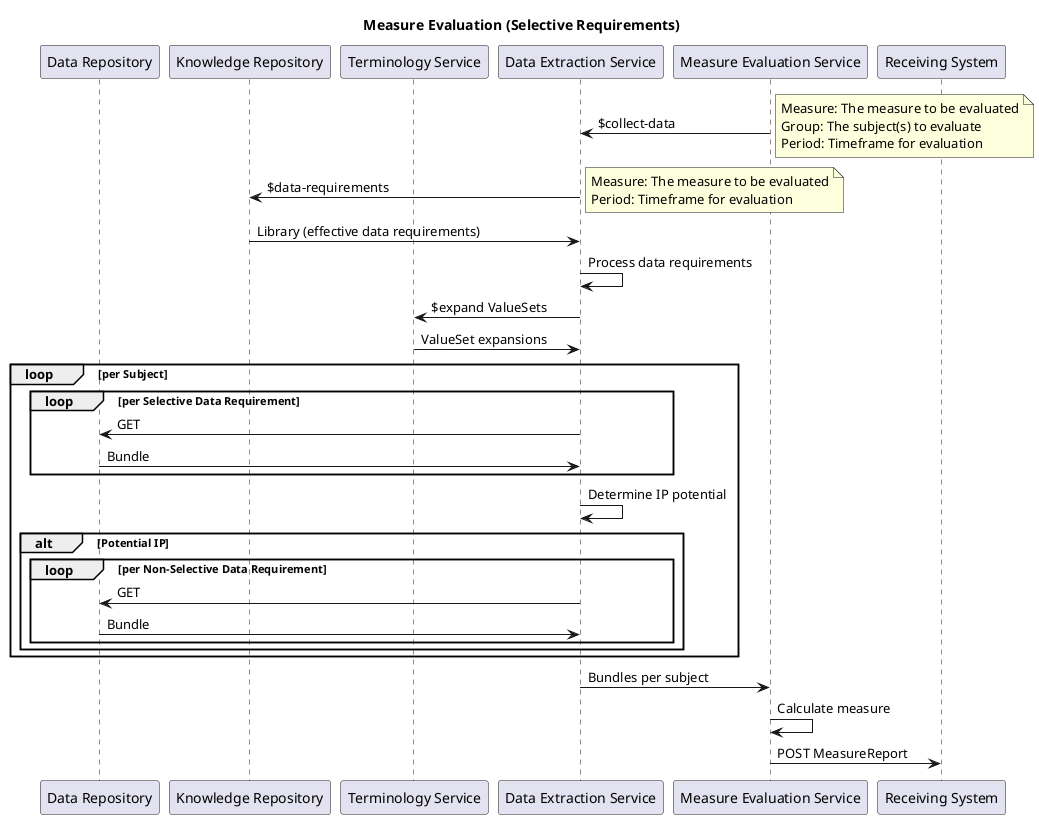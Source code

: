 @startuml Measure_Evaluation_Selective
title Measure Evaluation (Selective Requirements)
participant "Data Repository" as DR
participant "Knowledge Repository" as Repository
participant "Terminology Service" as TS
participant "Data Extraction Service" as Extractor
participant "Measure Evaluation Service" as Evaluator
participant "Receiving System" as Receiver

Evaluator -> Extractor: $collect-data
note right: Measure: The measure to be evaluated\nGroup: The subject(s) to evaluate\nPeriod: Timeframe for evaluation
Extractor -> Repository: $data-requirements
note right: Measure: The measure to be evaluated\nPeriod: Timeframe for evaluation
Repository -> Extractor: Library (effective data requirements)
Extractor -> Extractor: Process data requirements
Extractor -> TS: $expand ValueSets
TS -> Extractor: ValueSet expansions
loop per Subject
  loop per Selective Data Requirement
    Extractor -> DR: GET
    DR -> Extractor: Bundle
  end
  Extractor -> Extractor: Determine IP potential
  alt Potential IP
    loop per Non-Selective Data Requirement
      Extractor -> DR: GET
      DR -> Extractor: Bundle
    end
  end
end
Extractor -> Evaluator: Bundles per subject

Evaluator -> Evaluator: Calculate measure

Evaluator -> Receiver: POST MeasureReport